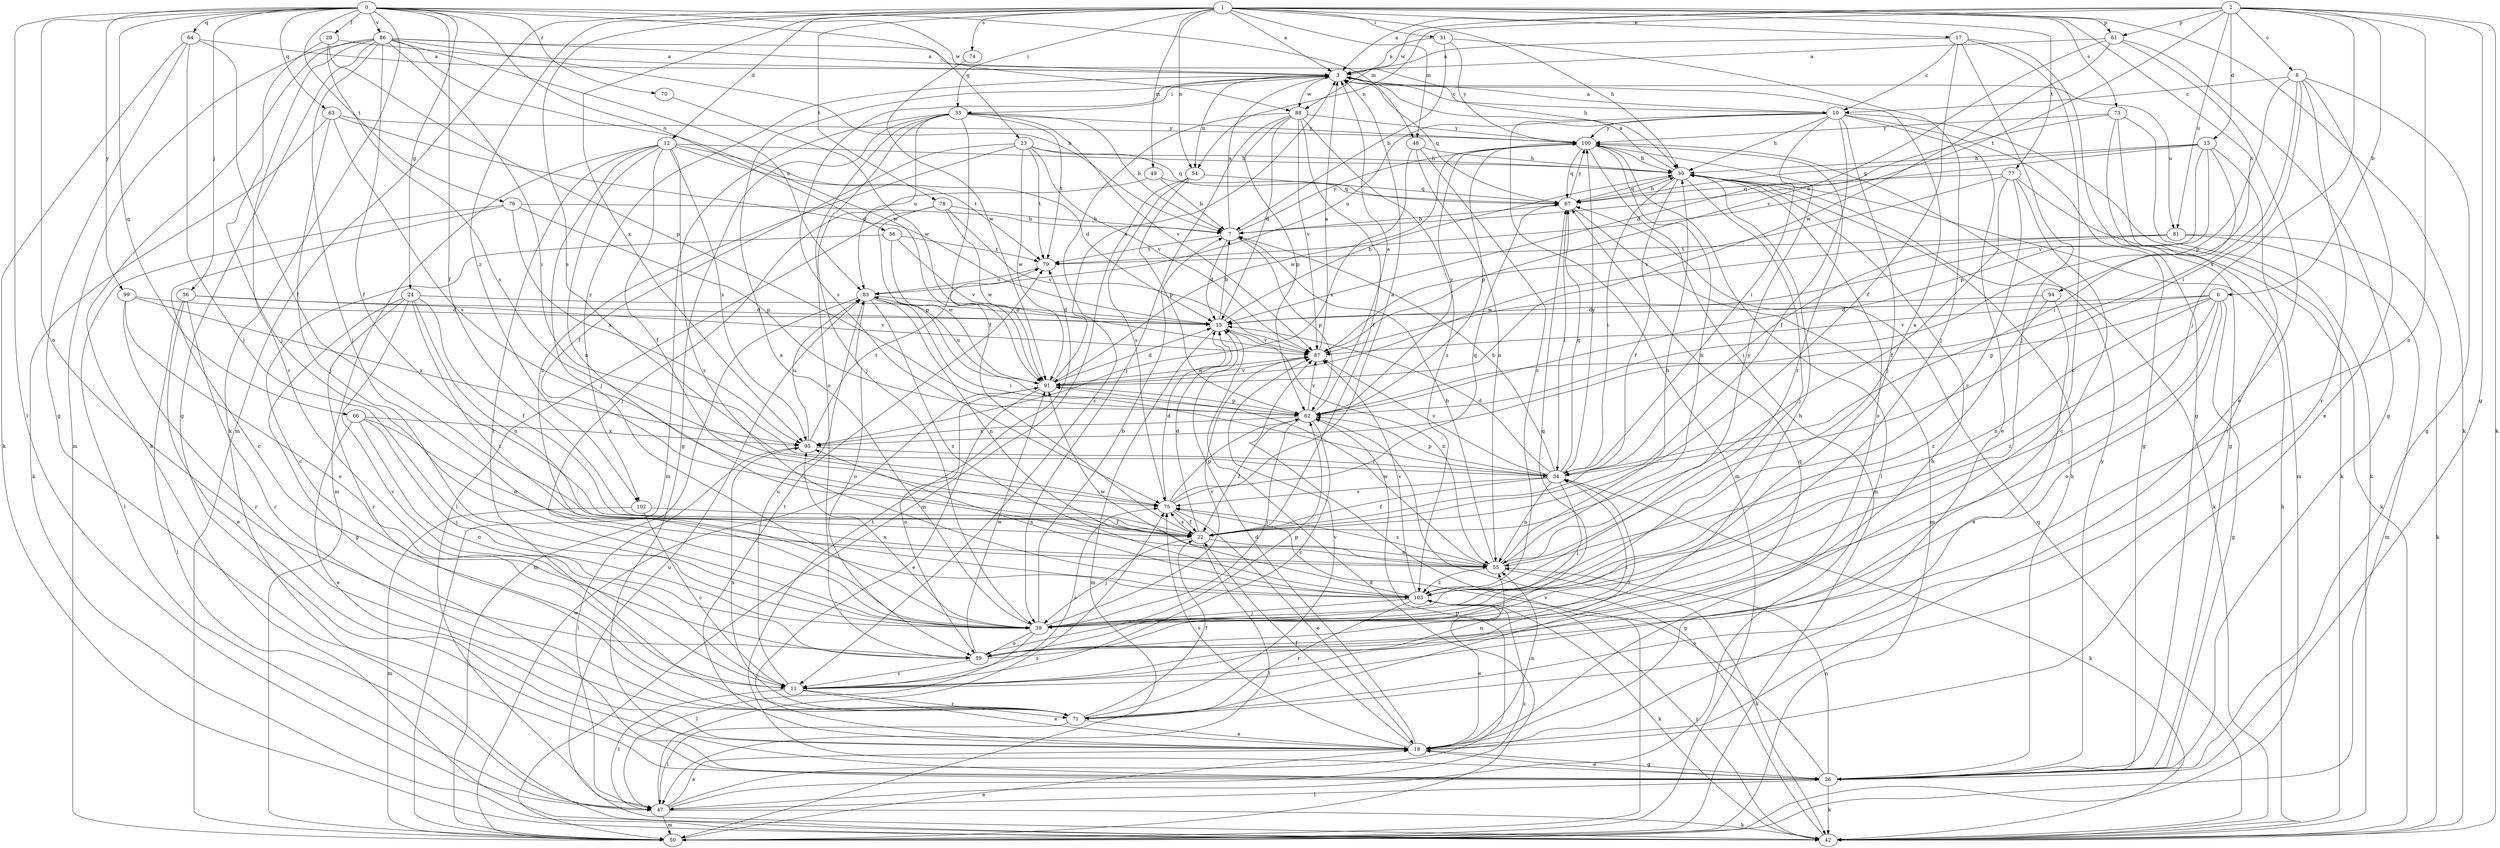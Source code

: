 strict digraph  {
0;
1;
2;
3;
6;
7;
8;
10;
11;
12;
13;
15;
17;
18;
20;
22;
23;
24;
26;
30;
31;
33;
34;
36;
39;
42;
47;
48;
49;
50;
54;
55;
56;
59;
61;
62;
63;
64;
66;
67;
70;
71;
73;
74;
75;
76;
77;
78;
79;
81;
83;
86;
87;
88;
91;
94;
95;
99;
100;
102;
103;
0 -> 20  [label=f];
0 -> 22  [label=f];
0 -> 23  [label=g];
0 -> 24  [label=g];
0 -> 36  [label=j];
0 -> 42  [label=k];
0 -> 47  [label=l];
0 -> 48  [label=m];
0 -> 56  [label=o];
0 -> 59  [label=o];
0 -> 63  [label=q];
0 -> 64  [label=q];
0 -> 66  [label=q];
0 -> 70  [label=r];
0 -> 76  [label=t];
0 -> 86  [label=v];
0 -> 88  [label=w];
0 -> 99  [label=y];
1 -> 3  [label=a];
1 -> 12  [label=d];
1 -> 17  [label=e];
1 -> 30  [label=h];
1 -> 31  [label=i];
1 -> 33  [label=i];
1 -> 42  [label=k];
1 -> 48  [label=m];
1 -> 49  [label=m];
1 -> 50  [label=m];
1 -> 54  [label=n];
1 -> 61  [label=p];
1 -> 73  [label=s];
1 -> 74  [label=s];
1 -> 75  [label=s];
1 -> 77  [label=t];
1 -> 78  [label=t];
1 -> 94  [label=x];
1 -> 95  [label=x];
1 -> 102  [label=z];
2 -> 3  [label=a];
2 -> 6  [label=b];
2 -> 8  [label=c];
2 -> 13  [label=d];
2 -> 26  [label=g];
2 -> 39  [label=j];
2 -> 42  [label=k];
2 -> 54  [label=n];
2 -> 59  [label=o];
2 -> 61  [label=p];
2 -> 79  [label=t];
2 -> 81  [label=u];
2 -> 88  [label=w];
3 -> 10  [label=c];
3 -> 33  [label=i];
3 -> 54  [label=n];
3 -> 67  [label=q];
3 -> 75  [label=s];
3 -> 81  [label=u];
3 -> 88  [label=w];
3 -> 102  [label=z];
6 -> 15  [label=d];
6 -> 26  [label=g];
6 -> 39  [label=j];
6 -> 55  [label=n];
6 -> 59  [label=o];
6 -> 62  [label=p];
6 -> 87  [label=v];
6 -> 103  [label=z];
7 -> 3  [label=a];
7 -> 15  [label=d];
7 -> 62  [label=p];
7 -> 79  [label=t];
7 -> 100  [label=y];
8 -> 10  [label=c];
8 -> 18  [label=e];
8 -> 26  [label=g];
8 -> 34  [label=i];
8 -> 62  [label=p];
8 -> 71  [label=r];
8 -> 95  [label=x];
10 -> 3  [label=a];
10 -> 18  [label=e];
10 -> 22  [label=f];
10 -> 26  [label=g];
10 -> 30  [label=h];
10 -> 34  [label=i];
10 -> 39  [label=j];
10 -> 42  [label=k];
10 -> 50  [label=m];
10 -> 83  [label=u];
10 -> 100  [label=y];
11 -> 18  [label=e];
11 -> 34  [label=i];
11 -> 47  [label=l];
11 -> 55  [label=n];
11 -> 71  [label=r];
11 -> 75  [label=s];
11 -> 83  [label=u];
12 -> 15  [label=d];
12 -> 22  [label=f];
12 -> 30  [label=h];
12 -> 39  [label=j];
12 -> 50  [label=m];
12 -> 55  [label=n];
12 -> 71  [label=r];
12 -> 79  [label=t];
12 -> 95  [label=x];
12 -> 103  [label=z];
13 -> 7  [label=b];
13 -> 30  [label=h];
13 -> 34  [label=i];
13 -> 62  [label=p];
13 -> 67  [label=q];
13 -> 71  [label=r];
13 -> 87  [label=v];
15 -> 7  [label=b];
15 -> 30  [label=h];
15 -> 50  [label=m];
15 -> 55  [label=n];
15 -> 87  [label=v];
17 -> 3  [label=a];
17 -> 10  [label=c];
17 -> 11  [label=c];
17 -> 22  [label=f];
17 -> 26  [label=g];
17 -> 39  [label=j];
18 -> 15  [label=d];
18 -> 22  [label=f];
18 -> 26  [label=g];
18 -> 30  [label=h];
18 -> 55  [label=n];
18 -> 75  [label=s];
18 -> 79  [label=t];
20 -> 3  [label=a];
20 -> 39  [label=j];
20 -> 62  [label=p];
20 -> 75  [label=s];
22 -> 15  [label=d];
22 -> 39  [label=j];
22 -> 47  [label=l];
22 -> 55  [label=n];
22 -> 75  [label=s];
23 -> 22  [label=f];
23 -> 30  [label=h];
23 -> 67  [label=q];
23 -> 79  [label=t];
23 -> 87  [label=v];
23 -> 91  [label=w];
23 -> 103  [label=z];
24 -> 11  [label=c];
24 -> 15  [label=d];
24 -> 22  [label=f];
24 -> 26  [label=g];
24 -> 55  [label=n];
24 -> 71  [label=r];
24 -> 103  [label=z];
26 -> 18  [label=e];
26 -> 30  [label=h];
26 -> 42  [label=k];
26 -> 47  [label=l];
26 -> 55  [label=n];
26 -> 75  [label=s];
26 -> 79  [label=t];
26 -> 100  [label=y];
30 -> 3  [label=a];
30 -> 22  [label=f];
30 -> 34  [label=i];
30 -> 39  [label=j];
30 -> 42  [label=k];
30 -> 59  [label=o];
30 -> 67  [label=q];
31 -> 3  [label=a];
31 -> 7  [label=b];
31 -> 39  [label=j];
31 -> 100  [label=y];
33 -> 7  [label=b];
33 -> 22  [label=f];
33 -> 26  [label=g];
33 -> 39  [label=j];
33 -> 50  [label=m];
33 -> 59  [label=o];
33 -> 79  [label=t];
33 -> 83  [label=u];
33 -> 87  [label=v];
33 -> 100  [label=y];
34 -> 7  [label=b];
34 -> 15  [label=d];
34 -> 22  [label=f];
34 -> 39  [label=j];
34 -> 42  [label=k];
34 -> 55  [label=n];
34 -> 62  [label=p];
34 -> 67  [label=q];
34 -> 75  [label=s];
34 -> 87  [label=v];
34 -> 100  [label=y];
36 -> 15  [label=d];
36 -> 18  [label=e];
36 -> 47  [label=l];
36 -> 71  [label=r];
36 -> 87  [label=v];
39 -> 3  [label=a];
39 -> 7  [label=b];
39 -> 47  [label=l];
39 -> 59  [label=o];
39 -> 87  [label=v];
39 -> 95  [label=x];
42 -> 30  [label=h];
42 -> 62  [label=p];
42 -> 67  [label=q];
42 -> 83  [label=u];
42 -> 103  [label=z];
47 -> 18  [label=e];
47 -> 42  [label=k];
47 -> 50  [label=m];
47 -> 62  [label=p];
47 -> 75  [label=s];
47 -> 103  [label=z];
48 -> 30  [label=h];
48 -> 55  [label=n];
48 -> 95  [label=x];
48 -> 103  [label=z];
49 -> 7  [label=b];
49 -> 39  [label=j];
49 -> 67  [label=q];
50 -> 15  [label=d];
50 -> 18  [label=e];
50 -> 87  [label=v];
50 -> 91  [label=w];
54 -> 50  [label=m];
54 -> 62  [label=p];
54 -> 67  [label=q];
54 -> 75  [label=s];
55 -> 3  [label=a];
55 -> 7  [label=b];
55 -> 30  [label=h];
55 -> 42  [label=k];
55 -> 75  [label=s];
55 -> 91  [label=w];
55 -> 100  [label=y];
55 -> 103  [label=z];
56 -> 11  [label=c];
56 -> 79  [label=t];
56 -> 87  [label=v];
56 -> 91  [label=w];
59 -> 11  [label=c];
59 -> 30  [label=h];
59 -> 34  [label=i];
59 -> 62  [label=p];
59 -> 67  [label=q];
59 -> 91  [label=w];
61 -> 3  [label=a];
61 -> 18  [label=e];
61 -> 26  [label=g];
61 -> 87  [label=v];
61 -> 91  [label=w];
62 -> 3  [label=a];
62 -> 11  [label=c];
62 -> 22  [label=f];
62 -> 39  [label=j];
62 -> 87  [label=v];
62 -> 95  [label=x];
62 -> 100  [label=y];
63 -> 15  [label=d];
63 -> 39  [label=j];
63 -> 42  [label=k];
63 -> 75  [label=s];
63 -> 100  [label=y];
64 -> 3  [label=a];
64 -> 22  [label=f];
64 -> 26  [label=g];
64 -> 39  [label=j];
64 -> 42  [label=k];
66 -> 18  [label=e];
66 -> 39  [label=j];
66 -> 55  [label=n];
66 -> 59  [label=o];
66 -> 95  [label=x];
67 -> 7  [label=b];
67 -> 30  [label=h];
67 -> 34  [label=i];
67 -> 50  [label=m];
67 -> 100  [label=y];
70 -> 91  [label=w];
71 -> 18  [label=e];
71 -> 22  [label=f];
71 -> 47  [label=l];
71 -> 67  [label=q];
71 -> 87  [label=v];
71 -> 95  [label=x];
73 -> 15  [label=d];
73 -> 26  [label=g];
73 -> 42  [label=k];
73 -> 50  [label=m];
73 -> 100  [label=y];
74 -> 91  [label=w];
75 -> 3  [label=a];
75 -> 15  [label=d];
75 -> 18  [label=e];
75 -> 22  [label=f];
75 -> 62  [label=p];
75 -> 67  [label=q];
76 -> 7  [label=b];
76 -> 11  [label=c];
76 -> 47  [label=l];
76 -> 62  [label=p];
76 -> 95  [label=x];
77 -> 11  [label=c];
77 -> 22  [label=f];
77 -> 42  [label=k];
77 -> 67  [label=q];
77 -> 87  [label=v];
77 -> 103  [label=z];
78 -> 7  [label=b];
78 -> 47  [label=l];
78 -> 62  [label=p];
78 -> 87  [label=v];
78 -> 91  [label=w];
79 -> 83  [label=u];
81 -> 34  [label=i];
81 -> 42  [label=k];
81 -> 50  [label=m];
81 -> 79  [label=t];
81 -> 91  [label=w];
83 -> 15  [label=d];
83 -> 34  [label=i];
83 -> 50  [label=m];
83 -> 55  [label=n];
83 -> 59  [label=o];
83 -> 103  [label=z];
86 -> 3  [label=a];
86 -> 7  [label=b];
86 -> 11  [label=c];
86 -> 22  [label=f];
86 -> 26  [label=g];
86 -> 30  [label=h];
86 -> 34  [label=i];
86 -> 39  [label=j];
86 -> 42  [label=k];
86 -> 50  [label=m];
86 -> 83  [label=u];
86 -> 91  [label=w];
87 -> 3  [label=a];
87 -> 91  [label=w];
88 -> 11  [label=c];
88 -> 15  [label=d];
88 -> 22  [label=f];
88 -> 39  [label=j];
88 -> 62  [label=p];
88 -> 87  [label=v];
88 -> 100  [label=y];
88 -> 103  [label=z];
91 -> 3  [label=a];
91 -> 15  [label=d];
91 -> 18  [label=e];
91 -> 59  [label=o];
91 -> 62  [label=p];
91 -> 83  [label=u];
91 -> 87  [label=v];
94 -> 15  [label=d];
94 -> 18  [label=e];
94 -> 103  [label=z];
95 -> 34  [label=i];
95 -> 47  [label=l];
95 -> 79  [label=t];
95 -> 83  [label=u];
99 -> 15  [label=d];
99 -> 59  [label=o];
99 -> 71  [label=r];
99 -> 95  [label=x];
100 -> 30  [label=h];
100 -> 47  [label=l];
100 -> 50  [label=m];
100 -> 55  [label=n];
100 -> 62  [label=p];
100 -> 67  [label=q];
100 -> 91  [label=w];
100 -> 103  [label=z];
102 -> 11  [label=c];
102 -> 22  [label=f];
102 -> 50  [label=m];
103 -> 18  [label=e];
103 -> 39  [label=j];
103 -> 42  [label=k];
103 -> 71  [label=r];
103 -> 87  [label=v];
103 -> 91  [label=w];
103 -> 95  [label=x];
}
